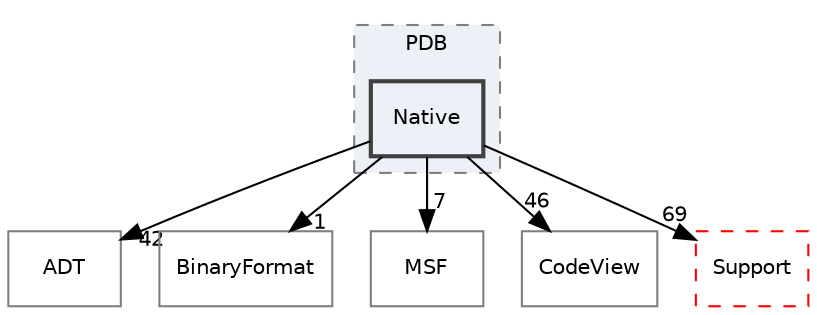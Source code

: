 digraph "include/llvm/DebugInfo/PDB/Native"
{
 // LATEX_PDF_SIZE
  bgcolor="transparent";
  edge [fontname="Helvetica",fontsize="10",labelfontname="Helvetica",labelfontsize="10"];
  node [fontname="Helvetica",fontsize="10",shape="box"];
  compound=true
  subgraph clusterdir_517813d003cf5f8a9c7902976140e3c9 {
    graph [ bgcolor="#edf0f7", pencolor="grey50", style="filled,dashed,", label="PDB", fontname="Helvetica", fontsize="10", URL="dir_517813d003cf5f8a9c7902976140e3c9.html"]
  dir_49ea796351d788f9fd608460ff7cad8d [label="Native", style="filled,bold,", fillcolor="#edf0f7", color="grey25", URL="dir_49ea796351d788f9fd608460ff7cad8d.html"];
  }
  dir_32453792af2ba70c54e3ccae3a790d1b [label="ADT", style="", fillcolor="#edf0f7", color="grey50", URL="dir_32453792af2ba70c54e3ccae3a790d1b.html"];
  dir_76bc56fc1555430657f301d4de3959f5 [label="BinaryFormat", style="", fillcolor="#edf0f7", color="grey50", URL="dir_76bc56fc1555430657f301d4de3959f5.html"];
  dir_80efc3cf491d6c371bccd82c5a7f3231 [label="MSF", style="", fillcolor="#edf0f7", color="grey50", URL="dir_80efc3cf491d6c371bccd82c5a7f3231.html"];
  dir_9d501704383c1e44b20a16840092724c [label="CodeView", style="", fillcolor="#edf0f7", color="grey50", URL="dir_9d501704383c1e44b20a16840092724c.html"];
  dir_ae1e398ac700924fa434b51c248a5531 [label="Support", style="dashed,", fillcolor="#edf0f7", color="red", URL="dir_ae1e398ac700924fa434b51c248a5531.html"];
  dir_49ea796351d788f9fd608460ff7cad8d->dir_32453792af2ba70c54e3ccae3a790d1b [headlabel="42", labeldistance=1.5 headhref="dir_000147_000001.html"];
  dir_49ea796351d788f9fd608460ff7cad8d->dir_76bc56fc1555430657f301d4de3959f5 [headlabel="1", labeldistance=1.5 headhref="dir_000147_000028.html"];
  dir_49ea796351d788f9fd608460ff7cad8d->dir_80efc3cf491d6c371bccd82c5a7f3231 [headlabel="7", labeldistance=1.5 headhref="dir_000147_000144.html"];
  dir_49ea796351d788f9fd608460ff7cad8d->dir_9d501704383c1e44b20a16840092724c [headlabel="46", labeldistance=1.5 headhref="dir_000147_000037.html"];
  dir_49ea796351d788f9fd608460ff7cad8d->dir_ae1e398ac700924fa434b51c248a5531 [headlabel="69", labeldistance=1.5 headhref="dir_000147_000182.html"];
}
